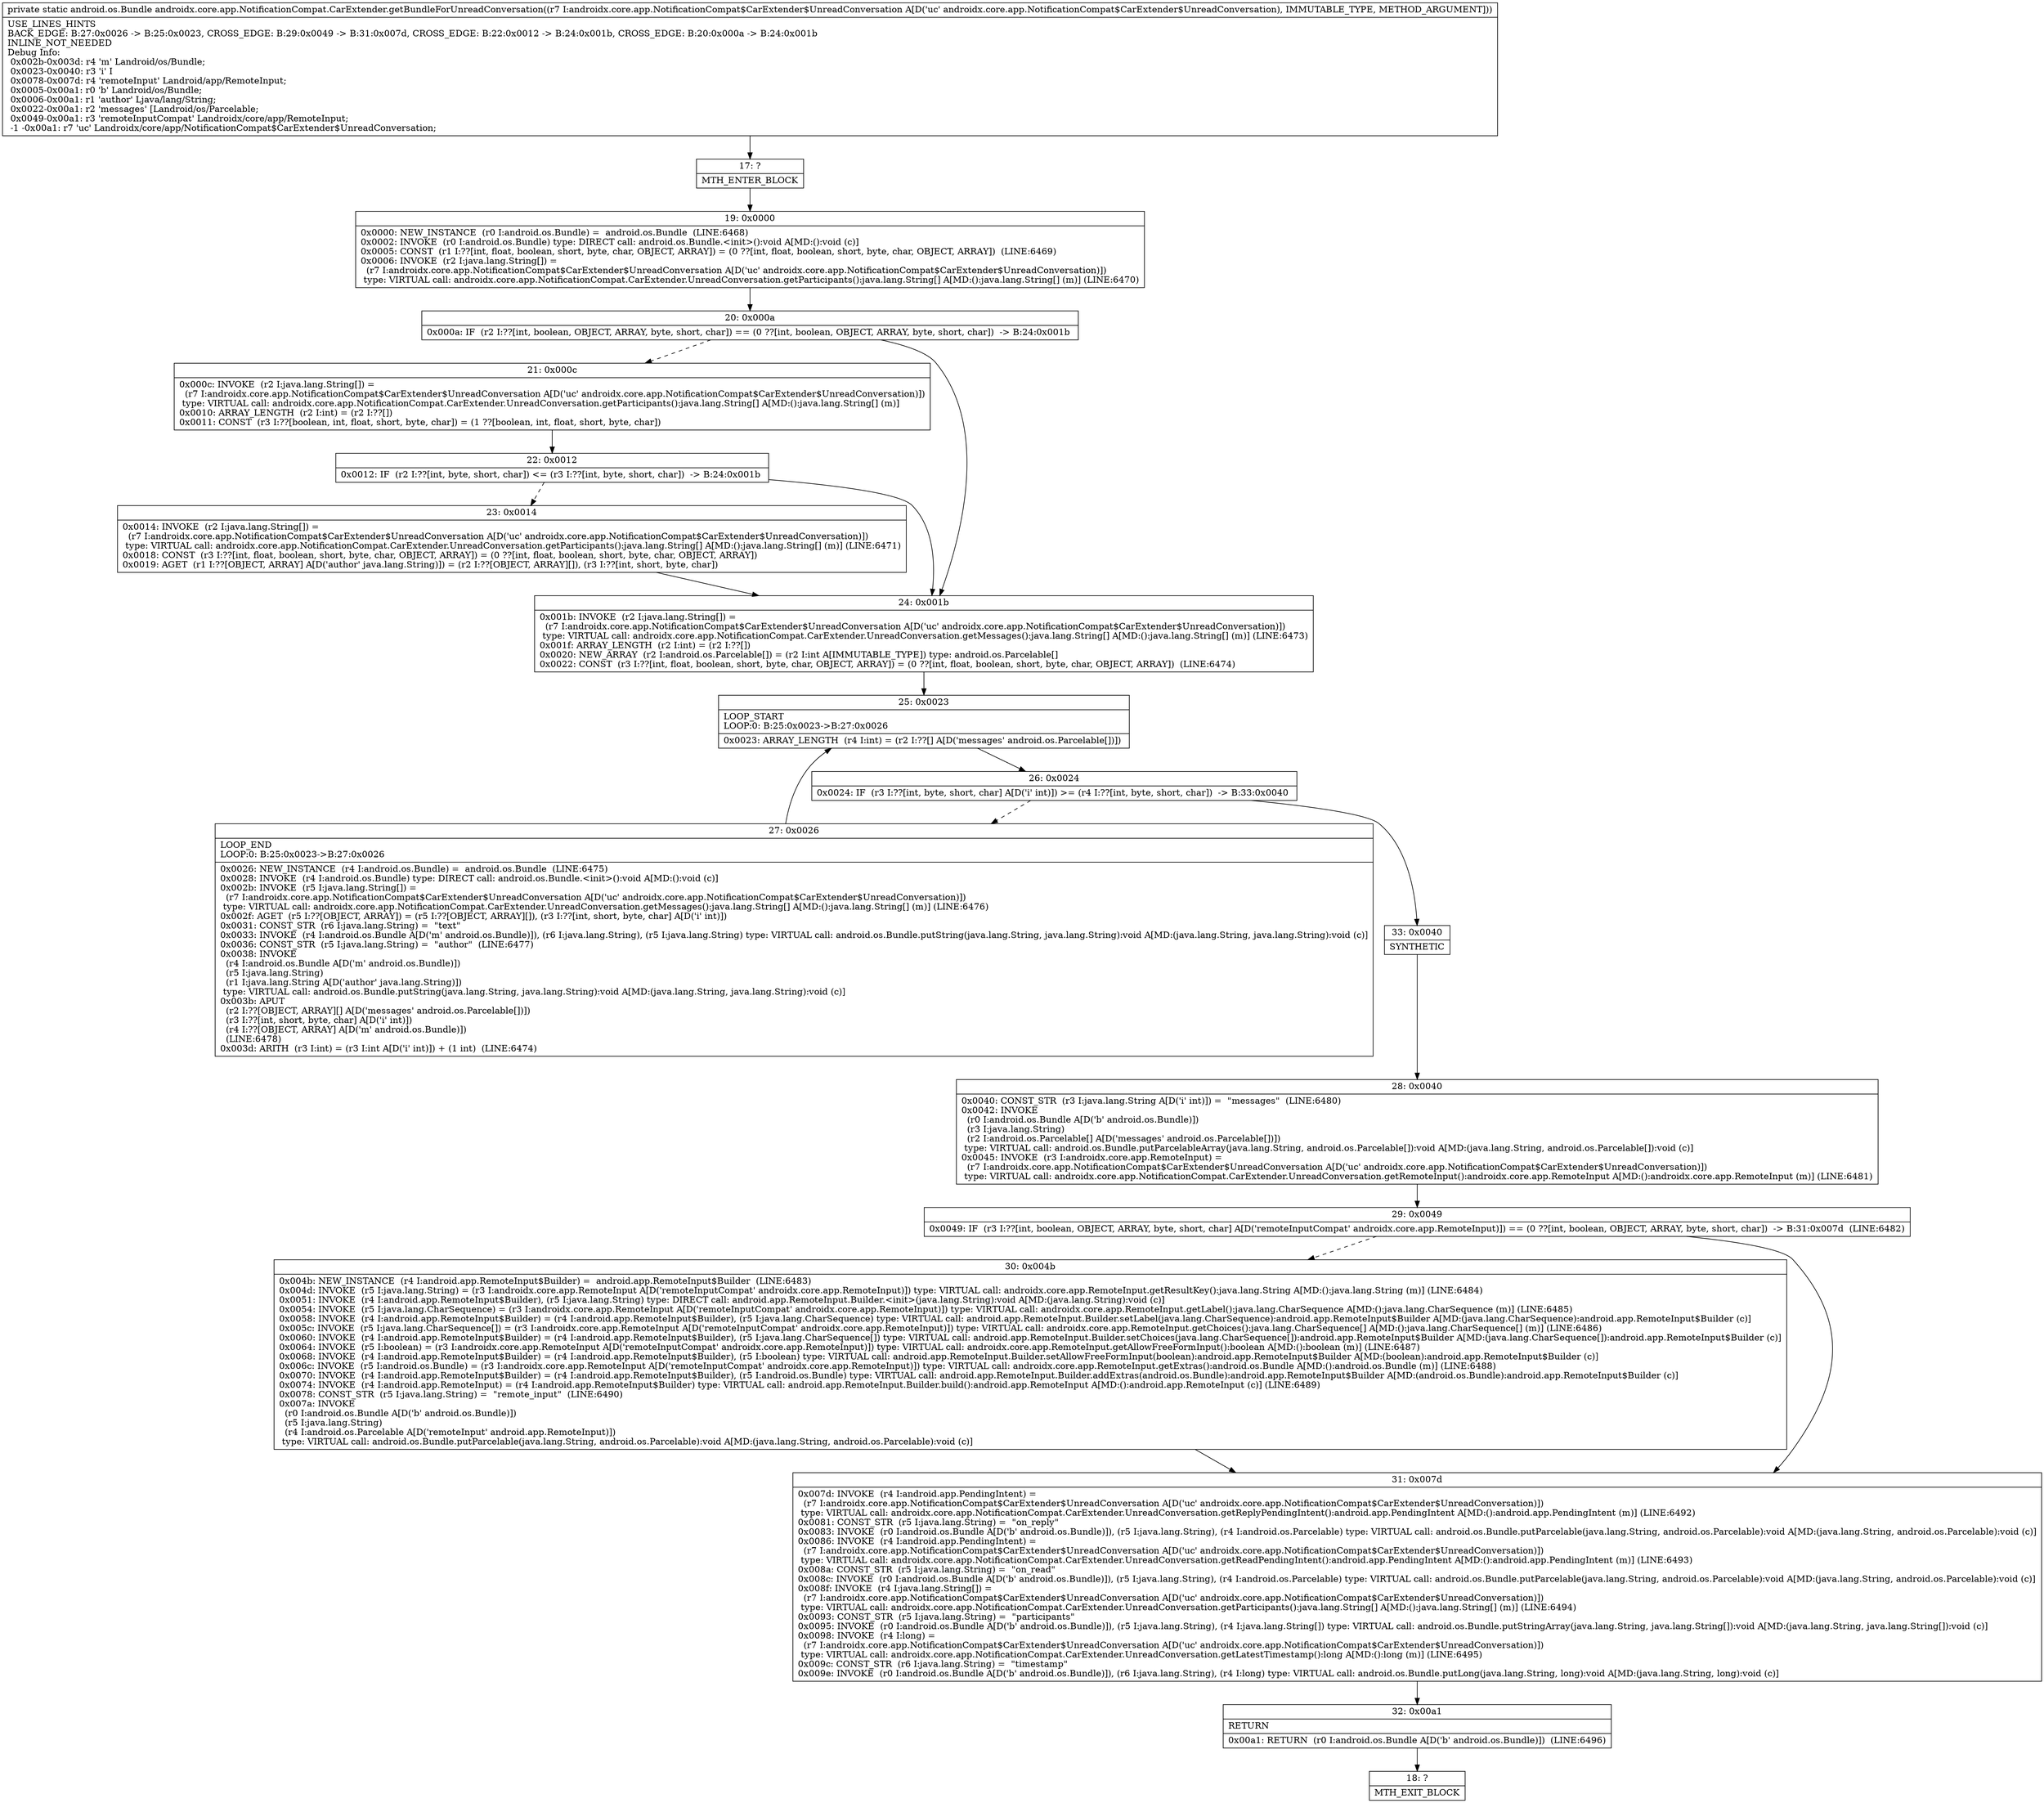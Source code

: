 digraph "CFG forandroidx.core.app.NotificationCompat.CarExtender.getBundleForUnreadConversation(Landroidx\/core\/app\/NotificationCompat$CarExtender$UnreadConversation;)Landroid\/os\/Bundle;" {
Node_17 [shape=record,label="{17\:\ ?|MTH_ENTER_BLOCK\l}"];
Node_19 [shape=record,label="{19\:\ 0x0000|0x0000: NEW_INSTANCE  (r0 I:android.os.Bundle) =  android.os.Bundle  (LINE:6468)\l0x0002: INVOKE  (r0 I:android.os.Bundle) type: DIRECT call: android.os.Bundle.\<init\>():void A[MD:():void (c)]\l0x0005: CONST  (r1 I:??[int, float, boolean, short, byte, char, OBJECT, ARRAY]) = (0 ??[int, float, boolean, short, byte, char, OBJECT, ARRAY])  (LINE:6469)\l0x0006: INVOKE  (r2 I:java.lang.String[]) = \l  (r7 I:androidx.core.app.NotificationCompat$CarExtender$UnreadConversation A[D('uc' androidx.core.app.NotificationCompat$CarExtender$UnreadConversation)])\l type: VIRTUAL call: androidx.core.app.NotificationCompat.CarExtender.UnreadConversation.getParticipants():java.lang.String[] A[MD:():java.lang.String[] (m)] (LINE:6470)\l}"];
Node_20 [shape=record,label="{20\:\ 0x000a|0x000a: IF  (r2 I:??[int, boolean, OBJECT, ARRAY, byte, short, char]) == (0 ??[int, boolean, OBJECT, ARRAY, byte, short, char])  \-\> B:24:0x001b \l}"];
Node_21 [shape=record,label="{21\:\ 0x000c|0x000c: INVOKE  (r2 I:java.lang.String[]) = \l  (r7 I:androidx.core.app.NotificationCompat$CarExtender$UnreadConversation A[D('uc' androidx.core.app.NotificationCompat$CarExtender$UnreadConversation)])\l type: VIRTUAL call: androidx.core.app.NotificationCompat.CarExtender.UnreadConversation.getParticipants():java.lang.String[] A[MD:():java.lang.String[] (m)]\l0x0010: ARRAY_LENGTH  (r2 I:int) = (r2 I:??[]) \l0x0011: CONST  (r3 I:??[boolean, int, float, short, byte, char]) = (1 ??[boolean, int, float, short, byte, char]) \l}"];
Node_22 [shape=record,label="{22\:\ 0x0012|0x0012: IF  (r2 I:??[int, byte, short, char]) \<= (r3 I:??[int, byte, short, char])  \-\> B:24:0x001b \l}"];
Node_23 [shape=record,label="{23\:\ 0x0014|0x0014: INVOKE  (r2 I:java.lang.String[]) = \l  (r7 I:androidx.core.app.NotificationCompat$CarExtender$UnreadConversation A[D('uc' androidx.core.app.NotificationCompat$CarExtender$UnreadConversation)])\l type: VIRTUAL call: androidx.core.app.NotificationCompat.CarExtender.UnreadConversation.getParticipants():java.lang.String[] A[MD:():java.lang.String[] (m)] (LINE:6471)\l0x0018: CONST  (r3 I:??[int, float, boolean, short, byte, char, OBJECT, ARRAY]) = (0 ??[int, float, boolean, short, byte, char, OBJECT, ARRAY]) \l0x0019: AGET  (r1 I:??[OBJECT, ARRAY] A[D('author' java.lang.String)]) = (r2 I:??[OBJECT, ARRAY][]), (r3 I:??[int, short, byte, char]) \l}"];
Node_24 [shape=record,label="{24\:\ 0x001b|0x001b: INVOKE  (r2 I:java.lang.String[]) = \l  (r7 I:androidx.core.app.NotificationCompat$CarExtender$UnreadConversation A[D('uc' androidx.core.app.NotificationCompat$CarExtender$UnreadConversation)])\l type: VIRTUAL call: androidx.core.app.NotificationCompat.CarExtender.UnreadConversation.getMessages():java.lang.String[] A[MD:():java.lang.String[] (m)] (LINE:6473)\l0x001f: ARRAY_LENGTH  (r2 I:int) = (r2 I:??[]) \l0x0020: NEW_ARRAY  (r2 I:android.os.Parcelable[]) = (r2 I:int A[IMMUTABLE_TYPE]) type: android.os.Parcelable[] \l0x0022: CONST  (r3 I:??[int, float, boolean, short, byte, char, OBJECT, ARRAY]) = (0 ??[int, float, boolean, short, byte, char, OBJECT, ARRAY])  (LINE:6474)\l}"];
Node_25 [shape=record,label="{25\:\ 0x0023|LOOP_START\lLOOP:0: B:25:0x0023\-\>B:27:0x0026\l|0x0023: ARRAY_LENGTH  (r4 I:int) = (r2 I:??[] A[D('messages' android.os.Parcelable[])]) \l}"];
Node_26 [shape=record,label="{26\:\ 0x0024|0x0024: IF  (r3 I:??[int, byte, short, char] A[D('i' int)]) \>= (r4 I:??[int, byte, short, char])  \-\> B:33:0x0040 \l}"];
Node_27 [shape=record,label="{27\:\ 0x0026|LOOP_END\lLOOP:0: B:25:0x0023\-\>B:27:0x0026\l|0x0026: NEW_INSTANCE  (r4 I:android.os.Bundle) =  android.os.Bundle  (LINE:6475)\l0x0028: INVOKE  (r4 I:android.os.Bundle) type: DIRECT call: android.os.Bundle.\<init\>():void A[MD:():void (c)]\l0x002b: INVOKE  (r5 I:java.lang.String[]) = \l  (r7 I:androidx.core.app.NotificationCompat$CarExtender$UnreadConversation A[D('uc' androidx.core.app.NotificationCompat$CarExtender$UnreadConversation)])\l type: VIRTUAL call: androidx.core.app.NotificationCompat.CarExtender.UnreadConversation.getMessages():java.lang.String[] A[MD:():java.lang.String[] (m)] (LINE:6476)\l0x002f: AGET  (r5 I:??[OBJECT, ARRAY]) = (r5 I:??[OBJECT, ARRAY][]), (r3 I:??[int, short, byte, char] A[D('i' int)]) \l0x0031: CONST_STR  (r6 I:java.lang.String) =  \"text\" \l0x0033: INVOKE  (r4 I:android.os.Bundle A[D('m' android.os.Bundle)]), (r6 I:java.lang.String), (r5 I:java.lang.String) type: VIRTUAL call: android.os.Bundle.putString(java.lang.String, java.lang.String):void A[MD:(java.lang.String, java.lang.String):void (c)]\l0x0036: CONST_STR  (r5 I:java.lang.String) =  \"author\"  (LINE:6477)\l0x0038: INVOKE  \l  (r4 I:android.os.Bundle A[D('m' android.os.Bundle)])\l  (r5 I:java.lang.String)\l  (r1 I:java.lang.String A[D('author' java.lang.String)])\l type: VIRTUAL call: android.os.Bundle.putString(java.lang.String, java.lang.String):void A[MD:(java.lang.String, java.lang.String):void (c)]\l0x003b: APUT  \l  (r2 I:??[OBJECT, ARRAY][] A[D('messages' android.os.Parcelable[])])\l  (r3 I:??[int, short, byte, char] A[D('i' int)])\l  (r4 I:??[OBJECT, ARRAY] A[D('m' android.os.Bundle)])\l  (LINE:6478)\l0x003d: ARITH  (r3 I:int) = (r3 I:int A[D('i' int)]) + (1 int)  (LINE:6474)\l}"];
Node_33 [shape=record,label="{33\:\ 0x0040|SYNTHETIC\l}"];
Node_28 [shape=record,label="{28\:\ 0x0040|0x0040: CONST_STR  (r3 I:java.lang.String A[D('i' int)]) =  \"messages\"  (LINE:6480)\l0x0042: INVOKE  \l  (r0 I:android.os.Bundle A[D('b' android.os.Bundle)])\l  (r3 I:java.lang.String)\l  (r2 I:android.os.Parcelable[] A[D('messages' android.os.Parcelable[])])\l type: VIRTUAL call: android.os.Bundle.putParcelableArray(java.lang.String, android.os.Parcelable[]):void A[MD:(java.lang.String, android.os.Parcelable[]):void (c)]\l0x0045: INVOKE  (r3 I:androidx.core.app.RemoteInput) = \l  (r7 I:androidx.core.app.NotificationCompat$CarExtender$UnreadConversation A[D('uc' androidx.core.app.NotificationCompat$CarExtender$UnreadConversation)])\l type: VIRTUAL call: androidx.core.app.NotificationCompat.CarExtender.UnreadConversation.getRemoteInput():androidx.core.app.RemoteInput A[MD:():androidx.core.app.RemoteInput (m)] (LINE:6481)\l}"];
Node_29 [shape=record,label="{29\:\ 0x0049|0x0049: IF  (r3 I:??[int, boolean, OBJECT, ARRAY, byte, short, char] A[D('remoteInputCompat' androidx.core.app.RemoteInput)]) == (0 ??[int, boolean, OBJECT, ARRAY, byte, short, char])  \-\> B:31:0x007d  (LINE:6482)\l}"];
Node_30 [shape=record,label="{30\:\ 0x004b|0x004b: NEW_INSTANCE  (r4 I:android.app.RemoteInput$Builder) =  android.app.RemoteInput$Builder  (LINE:6483)\l0x004d: INVOKE  (r5 I:java.lang.String) = (r3 I:androidx.core.app.RemoteInput A[D('remoteInputCompat' androidx.core.app.RemoteInput)]) type: VIRTUAL call: androidx.core.app.RemoteInput.getResultKey():java.lang.String A[MD:():java.lang.String (m)] (LINE:6484)\l0x0051: INVOKE  (r4 I:android.app.RemoteInput$Builder), (r5 I:java.lang.String) type: DIRECT call: android.app.RemoteInput.Builder.\<init\>(java.lang.String):void A[MD:(java.lang.String):void (c)]\l0x0054: INVOKE  (r5 I:java.lang.CharSequence) = (r3 I:androidx.core.app.RemoteInput A[D('remoteInputCompat' androidx.core.app.RemoteInput)]) type: VIRTUAL call: androidx.core.app.RemoteInput.getLabel():java.lang.CharSequence A[MD:():java.lang.CharSequence (m)] (LINE:6485)\l0x0058: INVOKE  (r4 I:android.app.RemoteInput$Builder) = (r4 I:android.app.RemoteInput$Builder), (r5 I:java.lang.CharSequence) type: VIRTUAL call: android.app.RemoteInput.Builder.setLabel(java.lang.CharSequence):android.app.RemoteInput$Builder A[MD:(java.lang.CharSequence):android.app.RemoteInput$Builder (c)]\l0x005c: INVOKE  (r5 I:java.lang.CharSequence[]) = (r3 I:androidx.core.app.RemoteInput A[D('remoteInputCompat' androidx.core.app.RemoteInput)]) type: VIRTUAL call: androidx.core.app.RemoteInput.getChoices():java.lang.CharSequence[] A[MD:():java.lang.CharSequence[] (m)] (LINE:6486)\l0x0060: INVOKE  (r4 I:android.app.RemoteInput$Builder) = (r4 I:android.app.RemoteInput$Builder), (r5 I:java.lang.CharSequence[]) type: VIRTUAL call: android.app.RemoteInput.Builder.setChoices(java.lang.CharSequence[]):android.app.RemoteInput$Builder A[MD:(java.lang.CharSequence[]):android.app.RemoteInput$Builder (c)]\l0x0064: INVOKE  (r5 I:boolean) = (r3 I:androidx.core.app.RemoteInput A[D('remoteInputCompat' androidx.core.app.RemoteInput)]) type: VIRTUAL call: androidx.core.app.RemoteInput.getAllowFreeFormInput():boolean A[MD:():boolean (m)] (LINE:6487)\l0x0068: INVOKE  (r4 I:android.app.RemoteInput$Builder) = (r4 I:android.app.RemoteInput$Builder), (r5 I:boolean) type: VIRTUAL call: android.app.RemoteInput.Builder.setAllowFreeFormInput(boolean):android.app.RemoteInput$Builder A[MD:(boolean):android.app.RemoteInput$Builder (c)]\l0x006c: INVOKE  (r5 I:android.os.Bundle) = (r3 I:androidx.core.app.RemoteInput A[D('remoteInputCompat' androidx.core.app.RemoteInput)]) type: VIRTUAL call: androidx.core.app.RemoteInput.getExtras():android.os.Bundle A[MD:():android.os.Bundle (m)] (LINE:6488)\l0x0070: INVOKE  (r4 I:android.app.RemoteInput$Builder) = (r4 I:android.app.RemoteInput$Builder), (r5 I:android.os.Bundle) type: VIRTUAL call: android.app.RemoteInput.Builder.addExtras(android.os.Bundle):android.app.RemoteInput$Builder A[MD:(android.os.Bundle):android.app.RemoteInput$Builder (c)]\l0x0074: INVOKE  (r4 I:android.app.RemoteInput) = (r4 I:android.app.RemoteInput$Builder) type: VIRTUAL call: android.app.RemoteInput.Builder.build():android.app.RemoteInput A[MD:():android.app.RemoteInput (c)] (LINE:6489)\l0x0078: CONST_STR  (r5 I:java.lang.String) =  \"remote_input\"  (LINE:6490)\l0x007a: INVOKE  \l  (r0 I:android.os.Bundle A[D('b' android.os.Bundle)])\l  (r5 I:java.lang.String)\l  (r4 I:android.os.Parcelable A[D('remoteInput' android.app.RemoteInput)])\l type: VIRTUAL call: android.os.Bundle.putParcelable(java.lang.String, android.os.Parcelable):void A[MD:(java.lang.String, android.os.Parcelable):void (c)]\l}"];
Node_31 [shape=record,label="{31\:\ 0x007d|0x007d: INVOKE  (r4 I:android.app.PendingIntent) = \l  (r7 I:androidx.core.app.NotificationCompat$CarExtender$UnreadConversation A[D('uc' androidx.core.app.NotificationCompat$CarExtender$UnreadConversation)])\l type: VIRTUAL call: androidx.core.app.NotificationCompat.CarExtender.UnreadConversation.getReplyPendingIntent():android.app.PendingIntent A[MD:():android.app.PendingIntent (m)] (LINE:6492)\l0x0081: CONST_STR  (r5 I:java.lang.String) =  \"on_reply\" \l0x0083: INVOKE  (r0 I:android.os.Bundle A[D('b' android.os.Bundle)]), (r5 I:java.lang.String), (r4 I:android.os.Parcelable) type: VIRTUAL call: android.os.Bundle.putParcelable(java.lang.String, android.os.Parcelable):void A[MD:(java.lang.String, android.os.Parcelable):void (c)]\l0x0086: INVOKE  (r4 I:android.app.PendingIntent) = \l  (r7 I:androidx.core.app.NotificationCompat$CarExtender$UnreadConversation A[D('uc' androidx.core.app.NotificationCompat$CarExtender$UnreadConversation)])\l type: VIRTUAL call: androidx.core.app.NotificationCompat.CarExtender.UnreadConversation.getReadPendingIntent():android.app.PendingIntent A[MD:():android.app.PendingIntent (m)] (LINE:6493)\l0x008a: CONST_STR  (r5 I:java.lang.String) =  \"on_read\" \l0x008c: INVOKE  (r0 I:android.os.Bundle A[D('b' android.os.Bundle)]), (r5 I:java.lang.String), (r4 I:android.os.Parcelable) type: VIRTUAL call: android.os.Bundle.putParcelable(java.lang.String, android.os.Parcelable):void A[MD:(java.lang.String, android.os.Parcelable):void (c)]\l0x008f: INVOKE  (r4 I:java.lang.String[]) = \l  (r7 I:androidx.core.app.NotificationCompat$CarExtender$UnreadConversation A[D('uc' androidx.core.app.NotificationCompat$CarExtender$UnreadConversation)])\l type: VIRTUAL call: androidx.core.app.NotificationCompat.CarExtender.UnreadConversation.getParticipants():java.lang.String[] A[MD:():java.lang.String[] (m)] (LINE:6494)\l0x0093: CONST_STR  (r5 I:java.lang.String) =  \"participants\" \l0x0095: INVOKE  (r0 I:android.os.Bundle A[D('b' android.os.Bundle)]), (r5 I:java.lang.String), (r4 I:java.lang.String[]) type: VIRTUAL call: android.os.Bundle.putStringArray(java.lang.String, java.lang.String[]):void A[MD:(java.lang.String, java.lang.String[]):void (c)]\l0x0098: INVOKE  (r4 I:long) = \l  (r7 I:androidx.core.app.NotificationCompat$CarExtender$UnreadConversation A[D('uc' androidx.core.app.NotificationCompat$CarExtender$UnreadConversation)])\l type: VIRTUAL call: androidx.core.app.NotificationCompat.CarExtender.UnreadConversation.getLatestTimestamp():long A[MD:():long (m)] (LINE:6495)\l0x009c: CONST_STR  (r6 I:java.lang.String) =  \"timestamp\" \l0x009e: INVOKE  (r0 I:android.os.Bundle A[D('b' android.os.Bundle)]), (r6 I:java.lang.String), (r4 I:long) type: VIRTUAL call: android.os.Bundle.putLong(java.lang.String, long):void A[MD:(java.lang.String, long):void (c)]\l}"];
Node_32 [shape=record,label="{32\:\ 0x00a1|RETURN\l|0x00a1: RETURN  (r0 I:android.os.Bundle A[D('b' android.os.Bundle)])  (LINE:6496)\l}"];
Node_18 [shape=record,label="{18\:\ ?|MTH_EXIT_BLOCK\l}"];
MethodNode[shape=record,label="{private static android.os.Bundle androidx.core.app.NotificationCompat.CarExtender.getBundleForUnreadConversation((r7 I:androidx.core.app.NotificationCompat$CarExtender$UnreadConversation A[D('uc' androidx.core.app.NotificationCompat$CarExtender$UnreadConversation), IMMUTABLE_TYPE, METHOD_ARGUMENT]))  | USE_LINES_HINTS\lBACK_EDGE: B:27:0x0026 \-\> B:25:0x0023, CROSS_EDGE: B:29:0x0049 \-\> B:31:0x007d, CROSS_EDGE: B:22:0x0012 \-\> B:24:0x001b, CROSS_EDGE: B:20:0x000a \-\> B:24:0x001b\lINLINE_NOT_NEEDED\lDebug Info:\l  0x002b\-0x003d: r4 'm' Landroid\/os\/Bundle;\l  0x0023\-0x0040: r3 'i' I\l  0x0078\-0x007d: r4 'remoteInput' Landroid\/app\/RemoteInput;\l  0x0005\-0x00a1: r0 'b' Landroid\/os\/Bundle;\l  0x0006\-0x00a1: r1 'author' Ljava\/lang\/String;\l  0x0022\-0x00a1: r2 'messages' [Landroid\/os\/Parcelable;\l  0x0049\-0x00a1: r3 'remoteInputCompat' Landroidx\/core\/app\/RemoteInput;\l  \-1 \-0x00a1: r7 'uc' Landroidx\/core\/app\/NotificationCompat$CarExtender$UnreadConversation;\l}"];
MethodNode -> Node_17;Node_17 -> Node_19;
Node_19 -> Node_20;
Node_20 -> Node_21[style=dashed];
Node_20 -> Node_24;
Node_21 -> Node_22;
Node_22 -> Node_23[style=dashed];
Node_22 -> Node_24;
Node_23 -> Node_24;
Node_24 -> Node_25;
Node_25 -> Node_26;
Node_26 -> Node_27[style=dashed];
Node_26 -> Node_33;
Node_27 -> Node_25;
Node_33 -> Node_28;
Node_28 -> Node_29;
Node_29 -> Node_30[style=dashed];
Node_29 -> Node_31;
Node_30 -> Node_31;
Node_31 -> Node_32;
Node_32 -> Node_18;
}

